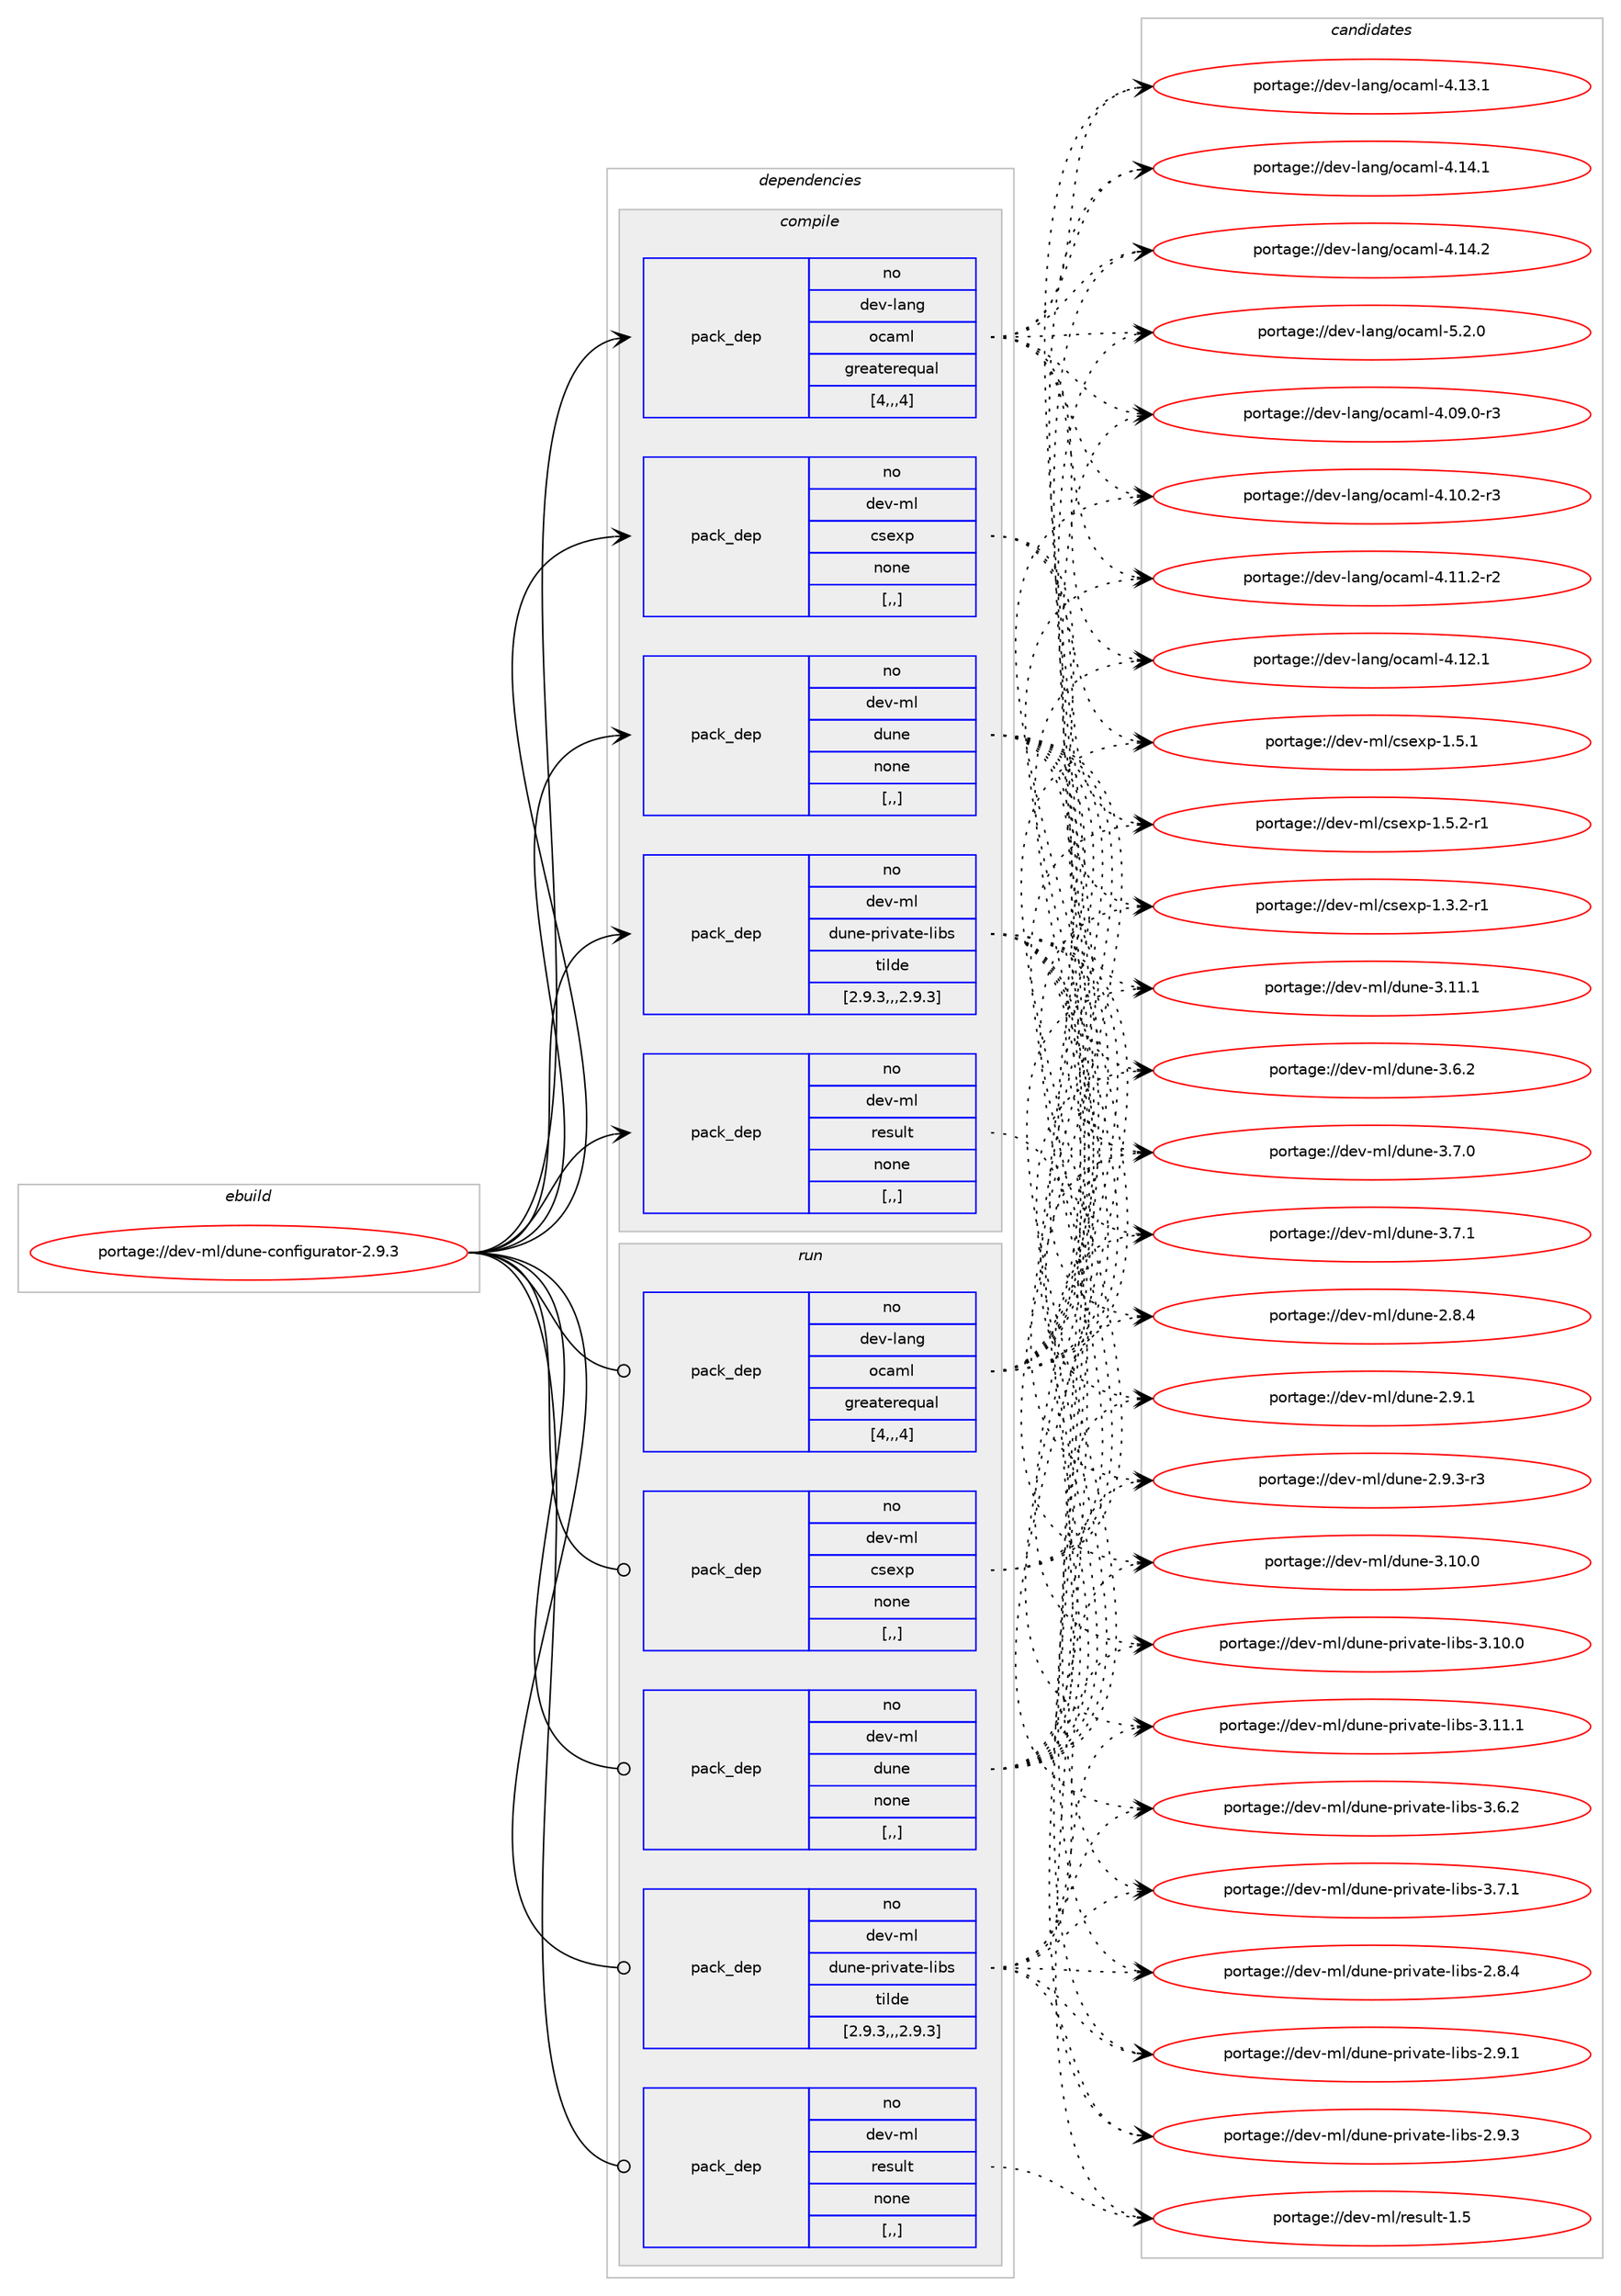 digraph prolog {

# *************
# Graph options
# *************

newrank=true;
concentrate=true;
compound=true;
graph [rankdir=LR,fontname=Helvetica,fontsize=10,ranksep=1.5];#, ranksep=2.5, nodesep=0.2];
edge  [arrowhead=vee];
node  [fontname=Helvetica,fontsize=10];

# **********
# The ebuild
# **********

subgraph cluster_leftcol {
color=gray;
rank=same;
label=<<i>ebuild</i>>;
id [label="portage://dev-ml/dune-configurator-2.9.3", color=red, width=4, href="../dev-ml/dune-configurator-2.9.3.svg"];
}

# ****************
# The dependencies
# ****************

subgraph cluster_midcol {
color=gray;
label=<<i>dependencies</i>>;
subgraph cluster_compile {
fillcolor="#eeeeee";
style=filled;
label=<<i>compile</i>>;
subgraph pack86246 {
dependency115890 [label=<<TABLE BORDER="0" CELLBORDER="1" CELLSPACING="0" CELLPADDING="4" WIDTH="220"><TR><TD ROWSPAN="6" CELLPADDING="30">pack_dep</TD></TR><TR><TD WIDTH="110">no</TD></TR><TR><TD>dev-lang</TD></TR><TR><TD>ocaml</TD></TR><TR><TD>greaterequal</TD></TR><TR><TD>[4,,,4]</TD></TR></TABLE>>, shape=none, color=blue];
}
id:e -> dependency115890:w [weight=20,style="solid",arrowhead="vee"];
subgraph pack86247 {
dependency115891 [label=<<TABLE BORDER="0" CELLBORDER="1" CELLSPACING="0" CELLPADDING="4" WIDTH="220"><TR><TD ROWSPAN="6" CELLPADDING="30">pack_dep</TD></TR><TR><TD WIDTH="110">no</TD></TR><TR><TD>dev-ml</TD></TR><TR><TD>csexp</TD></TR><TR><TD>none</TD></TR><TR><TD>[,,]</TD></TR></TABLE>>, shape=none, color=blue];
}
id:e -> dependency115891:w [weight=20,style="solid",arrowhead="vee"];
subgraph pack86248 {
dependency115892 [label=<<TABLE BORDER="0" CELLBORDER="1" CELLSPACING="0" CELLPADDING="4" WIDTH="220"><TR><TD ROWSPAN="6" CELLPADDING="30">pack_dep</TD></TR><TR><TD WIDTH="110">no</TD></TR><TR><TD>dev-ml</TD></TR><TR><TD>dune</TD></TR><TR><TD>none</TD></TR><TR><TD>[,,]</TD></TR></TABLE>>, shape=none, color=blue];
}
id:e -> dependency115892:w [weight=20,style="solid",arrowhead="vee"];
subgraph pack86249 {
dependency115893 [label=<<TABLE BORDER="0" CELLBORDER="1" CELLSPACING="0" CELLPADDING="4" WIDTH="220"><TR><TD ROWSPAN="6" CELLPADDING="30">pack_dep</TD></TR><TR><TD WIDTH="110">no</TD></TR><TR><TD>dev-ml</TD></TR><TR><TD>dune-private-libs</TD></TR><TR><TD>tilde</TD></TR><TR><TD>[2.9.3,,,2.9.3]</TD></TR></TABLE>>, shape=none, color=blue];
}
id:e -> dependency115893:w [weight=20,style="solid",arrowhead="vee"];
subgraph pack86250 {
dependency115894 [label=<<TABLE BORDER="0" CELLBORDER="1" CELLSPACING="0" CELLPADDING="4" WIDTH="220"><TR><TD ROWSPAN="6" CELLPADDING="30">pack_dep</TD></TR><TR><TD WIDTH="110">no</TD></TR><TR><TD>dev-ml</TD></TR><TR><TD>result</TD></TR><TR><TD>none</TD></TR><TR><TD>[,,]</TD></TR></TABLE>>, shape=none, color=blue];
}
id:e -> dependency115894:w [weight=20,style="solid",arrowhead="vee"];
}
subgraph cluster_compileandrun {
fillcolor="#eeeeee";
style=filled;
label=<<i>compile and run</i>>;
}
subgraph cluster_run {
fillcolor="#eeeeee";
style=filled;
label=<<i>run</i>>;
subgraph pack86251 {
dependency115895 [label=<<TABLE BORDER="0" CELLBORDER="1" CELLSPACING="0" CELLPADDING="4" WIDTH="220"><TR><TD ROWSPAN="6" CELLPADDING="30">pack_dep</TD></TR><TR><TD WIDTH="110">no</TD></TR><TR><TD>dev-lang</TD></TR><TR><TD>ocaml</TD></TR><TR><TD>greaterequal</TD></TR><TR><TD>[4,,,4]</TD></TR></TABLE>>, shape=none, color=blue];
}
id:e -> dependency115895:w [weight=20,style="solid",arrowhead="odot"];
subgraph pack86252 {
dependency115896 [label=<<TABLE BORDER="0" CELLBORDER="1" CELLSPACING="0" CELLPADDING="4" WIDTH="220"><TR><TD ROWSPAN="6" CELLPADDING="30">pack_dep</TD></TR><TR><TD WIDTH="110">no</TD></TR><TR><TD>dev-ml</TD></TR><TR><TD>csexp</TD></TR><TR><TD>none</TD></TR><TR><TD>[,,]</TD></TR></TABLE>>, shape=none, color=blue];
}
id:e -> dependency115896:w [weight=20,style="solid",arrowhead="odot"];
subgraph pack86253 {
dependency115897 [label=<<TABLE BORDER="0" CELLBORDER="1" CELLSPACING="0" CELLPADDING="4" WIDTH="220"><TR><TD ROWSPAN="6" CELLPADDING="30">pack_dep</TD></TR><TR><TD WIDTH="110">no</TD></TR><TR><TD>dev-ml</TD></TR><TR><TD>dune</TD></TR><TR><TD>none</TD></TR><TR><TD>[,,]</TD></TR></TABLE>>, shape=none, color=blue];
}
id:e -> dependency115897:w [weight=20,style="solid",arrowhead="odot"];
subgraph pack86254 {
dependency115898 [label=<<TABLE BORDER="0" CELLBORDER="1" CELLSPACING="0" CELLPADDING="4" WIDTH="220"><TR><TD ROWSPAN="6" CELLPADDING="30">pack_dep</TD></TR><TR><TD WIDTH="110">no</TD></TR><TR><TD>dev-ml</TD></TR><TR><TD>dune-private-libs</TD></TR><TR><TD>tilde</TD></TR><TR><TD>[2.9.3,,,2.9.3]</TD></TR></TABLE>>, shape=none, color=blue];
}
id:e -> dependency115898:w [weight=20,style="solid",arrowhead="odot"];
subgraph pack86255 {
dependency115899 [label=<<TABLE BORDER="0" CELLBORDER="1" CELLSPACING="0" CELLPADDING="4" WIDTH="220"><TR><TD ROWSPAN="6" CELLPADDING="30">pack_dep</TD></TR><TR><TD WIDTH="110">no</TD></TR><TR><TD>dev-ml</TD></TR><TR><TD>result</TD></TR><TR><TD>none</TD></TR><TR><TD>[,,]</TD></TR></TABLE>>, shape=none, color=blue];
}
id:e -> dependency115899:w [weight=20,style="solid",arrowhead="odot"];
}
}

# **************
# The candidates
# **************

subgraph cluster_choices {
rank=same;
color=gray;
label=<<i>candidates</i>>;

subgraph choice86246 {
color=black;
nodesep=1;
choice1001011184510897110103471119997109108455246485746484511451 [label="portage://dev-lang/ocaml-4.09.0-r3", color=red, width=4,href="../dev-lang/ocaml-4.09.0-r3.svg"];
choice1001011184510897110103471119997109108455246494846504511451 [label="portage://dev-lang/ocaml-4.10.2-r3", color=red, width=4,href="../dev-lang/ocaml-4.10.2-r3.svg"];
choice1001011184510897110103471119997109108455246494946504511450 [label="portage://dev-lang/ocaml-4.11.2-r2", color=red, width=4,href="../dev-lang/ocaml-4.11.2-r2.svg"];
choice100101118451089711010347111999710910845524649504649 [label="portage://dev-lang/ocaml-4.12.1", color=red, width=4,href="../dev-lang/ocaml-4.12.1.svg"];
choice100101118451089711010347111999710910845524649514649 [label="portage://dev-lang/ocaml-4.13.1", color=red, width=4,href="../dev-lang/ocaml-4.13.1.svg"];
choice100101118451089711010347111999710910845524649524649 [label="portage://dev-lang/ocaml-4.14.1", color=red, width=4,href="../dev-lang/ocaml-4.14.1.svg"];
choice100101118451089711010347111999710910845524649524650 [label="portage://dev-lang/ocaml-4.14.2", color=red, width=4,href="../dev-lang/ocaml-4.14.2.svg"];
choice1001011184510897110103471119997109108455346504648 [label="portage://dev-lang/ocaml-5.2.0", color=red, width=4,href="../dev-lang/ocaml-5.2.0.svg"];
dependency115890:e -> choice1001011184510897110103471119997109108455246485746484511451:w [style=dotted,weight="100"];
dependency115890:e -> choice1001011184510897110103471119997109108455246494846504511451:w [style=dotted,weight="100"];
dependency115890:e -> choice1001011184510897110103471119997109108455246494946504511450:w [style=dotted,weight="100"];
dependency115890:e -> choice100101118451089711010347111999710910845524649504649:w [style=dotted,weight="100"];
dependency115890:e -> choice100101118451089711010347111999710910845524649514649:w [style=dotted,weight="100"];
dependency115890:e -> choice100101118451089711010347111999710910845524649524649:w [style=dotted,weight="100"];
dependency115890:e -> choice100101118451089711010347111999710910845524649524650:w [style=dotted,weight="100"];
dependency115890:e -> choice1001011184510897110103471119997109108455346504648:w [style=dotted,weight="100"];
}
subgraph choice86247 {
color=black;
nodesep=1;
choice1001011184510910847991151011201124549465146504511449 [label="portage://dev-ml/csexp-1.3.2-r1", color=red, width=4,href="../dev-ml/csexp-1.3.2-r1.svg"];
choice100101118451091084799115101120112454946534649 [label="portage://dev-ml/csexp-1.5.1", color=red, width=4,href="../dev-ml/csexp-1.5.1.svg"];
choice1001011184510910847991151011201124549465346504511449 [label="portage://dev-ml/csexp-1.5.2-r1", color=red, width=4,href="../dev-ml/csexp-1.5.2-r1.svg"];
dependency115891:e -> choice1001011184510910847991151011201124549465146504511449:w [style=dotted,weight="100"];
dependency115891:e -> choice100101118451091084799115101120112454946534649:w [style=dotted,weight="100"];
dependency115891:e -> choice1001011184510910847991151011201124549465346504511449:w [style=dotted,weight="100"];
}
subgraph choice86248 {
color=black;
nodesep=1;
choice1001011184510910847100117110101455046564652 [label="portage://dev-ml/dune-2.8.4", color=red, width=4,href="../dev-ml/dune-2.8.4.svg"];
choice1001011184510910847100117110101455046574649 [label="portage://dev-ml/dune-2.9.1", color=red, width=4,href="../dev-ml/dune-2.9.1.svg"];
choice10010111845109108471001171101014550465746514511451 [label="portage://dev-ml/dune-2.9.3-r3", color=red, width=4,href="../dev-ml/dune-2.9.3-r3.svg"];
choice100101118451091084710011711010145514649484648 [label="portage://dev-ml/dune-3.10.0", color=red, width=4,href="../dev-ml/dune-3.10.0.svg"];
choice100101118451091084710011711010145514649494649 [label="portage://dev-ml/dune-3.11.1", color=red, width=4,href="../dev-ml/dune-3.11.1.svg"];
choice1001011184510910847100117110101455146544650 [label="portage://dev-ml/dune-3.6.2", color=red, width=4,href="../dev-ml/dune-3.6.2.svg"];
choice1001011184510910847100117110101455146554648 [label="portage://dev-ml/dune-3.7.0", color=red, width=4,href="../dev-ml/dune-3.7.0.svg"];
choice1001011184510910847100117110101455146554649 [label="portage://dev-ml/dune-3.7.1", color=red, width=4,href="../dev-ml/dune-3.7.1.svg"];
dependency115892:e -> choice1001011184510910847100117110101455046564652:w [style=dotted,weight="100"];
dependency115892:e -> choice1001011184510910847100117110101455046574649:w [style=dotted,weight="100"];
dependency115892:e -> choice10010111845109108471001171101014550465746514511451:w [style=dotted,weight="100"];
dependency115892:e -> choice100101118451091084710011711010145514649484648:w [style=dotted,weight="100"];
dependency115892:e -> choice100101118451091084710011711010145514649494649:w [style=dotted,weight="100"];
dependency115892:e -> choice1001011184510910847100117110101455146544650:w [style=dotted,weight="100"];
dependency115892:e -> choice1001011184510910847100117110101455146554648:w [style=dotted,weight="100"];
dependency115892:e -> choice1001011184510910847100117110101455146554649:w [style=dotted,weight="100"];
}
subgraph choice86249 {
color=black;
nodesep=1;
choice100101118451091084710011711010145112114105118971161014510810598115455046564652 [label="portage://dev-ml/dune-private-libs-2.8.4", color=red, width=4,href="../dev-ml/dune-private-libs-2.8.4.svg"];
choice100101118451091084710011711010145112114105118971161014510810598115455046574649 [label="portage://dev-ml/dune-private-libs-2.9.1", color=red, width=4,href="../dev-ml/dune-private-libs-2.9.1.svg"];
choice100101118451091084710011711010145112114105118971161014510810598115455046574651 [label="portage://dev-ml/dune-private-libs-2.9.3", color=red, width=4,href="../dev-ml/dune-private-libs-2.9.3.svg"];
choice10010111845109108471001171101014511211410511897116101451081059811545514649484648 [label="portage://dev-ml/dune-private-libs-3.10.0", color=red, width=4,href="../dev-ml/dune-private-libs-3.10.0.svg"];
choice10010111845109108471001171101014511211410511897116101451081059811545514649494649 [label="portage://dev-ml/dune-private-libs-3.11.1", color=red, width=4,href="../dev-ml/dune-private-libs-3.11.1.svg"];
choice100101118451091084710011711010145112114105118971161014510810598115455146544650 [label="portage://dev-ml/dune-private-libs-3.6.2", color=red, width=4,href="../dev-ml/dune-private-libs-3.6.2.svg"];
choice100101118451091084710011711010145112114105118971161014510810598115455146554649 [label="portage://dev-ml/dune-private-libs-3.7.1", color=red, width=4,href="../dev-ml/dune-private-libs-3.7.1.svg"];
dependency115893:e -> choice100101118451091084710011711010145112114105118971161014510810598115455046564652:w [style=dotted,weight="100"];
dependency115893:e -> choice100101118451091084710011711010145112114105118971161014510810598115455046574649:w [style=dotted,weight="100"];
dependency115893:e -> choice100101118451091084710011711010145112114105118971161014510810598115455046574651:w [style=dotted,weight="100"];
dependency115893:e -> choice10010111845109108471001171101014511211410511897116101451081059811545514649484648:w [style=dotted,weight="100"];
dependency115893:e -> choice10010111845109108471001171101014511211410511897116101451081059811545514649494649:w [style=dotted,weight="100"];
dependency115893:e -> choice100101118451091084710011711010145112114105118971161014510810598115455146544650:w [style=dotted,weight="100"];
dependency115893:e -> choice100101118451091084710011711010145112114105118971161014510810598115455146554649:w [style=dotted,weight="100"];
}
subgraph choice86250 {
color=black;
nodesep=1;
choice100101118451091084711410111511710811645494653 [label="portage://dev-ml/result-1.5", color=red, width=4,href="../dev-ml/result-1.5.svg"];
dependency115894:e -> choice100101118451091084711410111511710811645494653:w [style=dotted,weight="100"];
}
subgraph choice86251 {
color=black;
nodesep=1;
choice1001011184510897110103471119997109108455246485746484511451 [label="portage://dev-lang/ocaml-4.09.0-r3", color=red, width=4,href="../dev-lang/ocaml-4.09.0-r3.svg"];
choice1001011184510897110103471119997109108455246494846504511451 [label="portage://dev-lang/ocaml-4.10.2-r3", color=red, width=4,href="../dev-lang/ocaml-4.10.2-r3.svg"];
choice1001011184510897110103471119997109108455246494946504511450 [label="portage://dev-lang/ocaml-4.11.2-r2", color=red, width=4,href="../dev-lang/ocaml-4.11.2-r2.svg"];
choice100101118451089711010347111999710910845524649504649 [label="portage://dev-lang/ocaml-4.12.1", color=red, width=4,href="../dev-lang/ocaml-4.12.1.svg"];
choice100101118451089711010347111999710910845524649514649 [label="portage://dev-lang/ocaml-4.13.1", color=red, width=4,href="../dev-lang/ocaml-4.13.1.svg"];
choice100101118451089711010347111999710910845524649524649 [label="portage://dev-lang/ocaml-4.14.1", color=red, width=4,href="../dev-lang/ocaml-4.14.1.svg"];
choice100101118451089711010347111999710910845524649524650 [label="portage://dev-lang/ocaml-4.14.2", color=red, width=4,href="../dev-lang/ocaml-4.14.2.svg"];
choice1001011184510897110103471119997109108455346504648 [label="portage://dev-lang/ocaml-5.2.0", color=red, width=4,href="../dev-lang/ocaml-5.2.0.svg"];
dependency115895:e -> choice1001011184510897110103471119997109108455246485746484511451:w [style=dotted,weight="100"];
dependency115895:e -> choice1001011184510897110103471119997109108455246494846504511451:w [style=dotted,weight="100"];
dependency115895:e -> choice1001011184510897110103471119997109108455246494946504511450:w [style=dotted,weight="100"];
dependency115895:e -> choice100101118451089711010347111999710910845524649504649:w [style=dotted,weight="100"];
dependency115895:e -> choice100101118451089711010347111999710910845524649514649:w [style=dotted,weight="100"];
dependency115895:e -> choice100101118451089711010347111999710910845524649524649:w [style=dotted,weight="100"];
dependency115895:e -> choice100101118451089711010347111999710910845524649524650:w [style=dotted,weight="100"];
dependency115895:e -> choice1001011184510897110103471119997109108455346504648:w [style=dotted,weight="100"];
}
subgraph choice86252 {
color=black;
nodesep=1;
choice1001011184510910847991151011201124549465146504511449 [label="portage://dev-ml/csexp-1.3.2-r1", color=red, width=4,href="../dev-ml/csexp-1.3.2-r1.svg"];
choice100101118451091084799115101120112454946534649 [label="portage://dev-ml/csexp-1.5.1", color=red, width=4,href="../dev-ml/csexp-1.5.1.svg"];
choice1001011184510910847991151011201124549465346504511449 [label="portage://dev-ml/csexp-1.5.2-r1", color=red, width=4,href="../dev-ml/csexp-1.5.2-r1.svg"];
dependency115896:e -> choice1001011184510910847991151011201124549465146504511449:w [style=dotted,weight="100"];
dependency115896:e -> choice100101118451091084799115101120112454946534649:w [style=dotted,weight="100"];
dependency115896:e -> choice1001011184510910847991151011201124549465346504511449:w [style=dotted,weight="100"];
}
subgraph choice86253 {
color=black;
nodesep=1;
choice1001011184510910847100117110101455046564652 [label="portage://dev-ml/dune-2.8.4", color=red, width=4,href="../dev-ml/dune-2.8.4.svg"];
choice1001011184510910847100117110101455046574649 [label="portage://dev-ml/dune-2.9.1", color=red, width=4,href="../dev-ml/dune-2.9.1.svg"];
choice10010111845109108471001171101014550465746514511451 [label="portage://dev-ml/dune-2.9.3-r3", color=red, width=4,href="../dev-ml/dune-2.9.3-r3.svg"];
choice100101118451091084710011711010145514649484648 [label="portage://dev-ml/dune-3.10.0", color=red, width=4,href="../dev-ml/dune-3.10.0.svg"];
choice100101118451091084710011711010145514649494649 [label="portage://dev-ml/dune-3.11.1", color=red, width=4,href="../dev-ml/dune-3.11.1.svg"];
choice1001011184510910847100117110101455146544650 [label="portage://dev-ml/dune-3.6.2", color=red, width=4,href="../dev-ml/dune-3.6.2.svg"];
choice1001011184510910847100117110101455146554648 [label="portage://dev-ml/dune-3.7.0", color=red, width=4,href="../dev-ml/dune-3.7.0.svg"];
choice1001011184510910847100117110101455146554649 [label="portage://dev-ml/dune-3.7.1", color=red, width=4,href="../dev-ml/dune-3.7.1.svg"];
dependency115897:e -> choice1001011184510910847100117110101455046564652:w [style=dotted,weight="100"];
dependency115897:e -> choice1001011184510910847100117110101455046574649:w [style=dotted,weight="100"];
dependency115897:e -> choice10010111845109108471001171101014550465746514511451:w [style=dotted,weight="100"];
dependency115897:e -> choice100101118451091084710011711010145514649484648:w [style=dotted,weight="100"];
dependency115897:e -> choice100101118451091084710011711010145514649494649:w [style=dotted,weight="100"];
dependency115897:e -> choice1001011184510910847100117110101455146544650:w [style=dotted,weight="100"];
dependency115897:e -> choice1001011184510910847100117110101455146554648:w [style=dotted,weight="100"];
dependency115897:e -> choice1001011184510910847100117110101455146554649:w [style=dotted,weight="100"];
}
subgraph choice86254 {
color=black;
nodesep=1;
choice100101118451091084710011711010145112114105118971161014510810598115455046564652 [label="portage://dev-ml/dune-private-libs-2.8.4", color=red, width=4,href="../dev-ml/dune-private-libs-2.8.4.svg"];
choice100101118451091084710011711010145112114105118971161014510810598115455046574649 [label="portage://dev-ml/dune-private-libs-2.9.1", color=red, width=4,href="../dev-ml/dune-private-libs-2.9.1.svg"];
choice100101118451091084710011711010145112114105118971161014510810598115455046574651 [label="portage://dev-ml/dune-private-libs-2.9.3", color=red, width=4,href="../dev-ml/dune-private-libs-2.9.3.svg"];
choice10010111845109108471001171101014511211410511897116101451081059811545514649484648 [label="portage://dev-ml/dune-private-libs-3.10.0", color=red, width=4,href="../dev-ml/dune-private-libs-3.10.0.svg"];
choice10010111845109108471001171101014511211410511897116101451081059811545514649494649 [label="portage://dev-ml/dune-private-libs-3.11.1", color=red, width=4,href="../dev-ml/dune-private-libs-3.11.1.svg"];
choice100101118451091084710011711010145112114105118971161014510810598115455146544650 [label="portage://dev-ml/dune-private-libs-3.6.2", color=red, width=4,href="../dev-ml/dune-private-libs-3.6.2.svg"];
choice100101118451091084710011711010145112114105118971161014510810598115455146554649 [label="portage://dev-ml/dune-private-libs-3.7.1", color=red, width=4,href="../dev-ml/dune-private-libs-3.7.1.svg"];
dependency115898:e -> choice100101118451091084710011711010145112114105118971161014510810598115455046564652:w [style=dotted,weight="100"];
dependency115898:e -> choice100101118451091084710011711010145112114105118971161014510810598115455046574649:w [style=dotted,weight="100"];
dependency115898:e -> choice100101118451091084710011711010145112114105118971161014510810598115455046574651:w [style=dotted,weight="100"];
dependency115898:e -> choice10010111845109108471001171101014511211410511897116101451081059811545514649484648:w [style=dotted,weight="100"];
dependency115898:e -> choice10010111845109108471001171101014511211410511897116101451081059811545514649494649:w [style=dotted,weight="100"];
dependency115898:e -> choice100101118451091084710011711010145112114105118971161014510810598115455146544650:w [style=dotted,weight="100"];
dependency115898:e -> choice100101118451091084710011711010145112114105118971161014510810598115455146554649:w [style=dotted,weight="100"];
}
subgraph choice86255 {
color=black;
nodesep=1;
choice100101118451091084711410111511710811645494653 [label="portage://dev-ml/result-1.5", color=red, width=4,href="../dev-ml/result-1.5.svg"];
dependency115899:e -> choice100101118451091084711410111511710811645494653:w [style=dotted,weight="100"];
}
}

}
